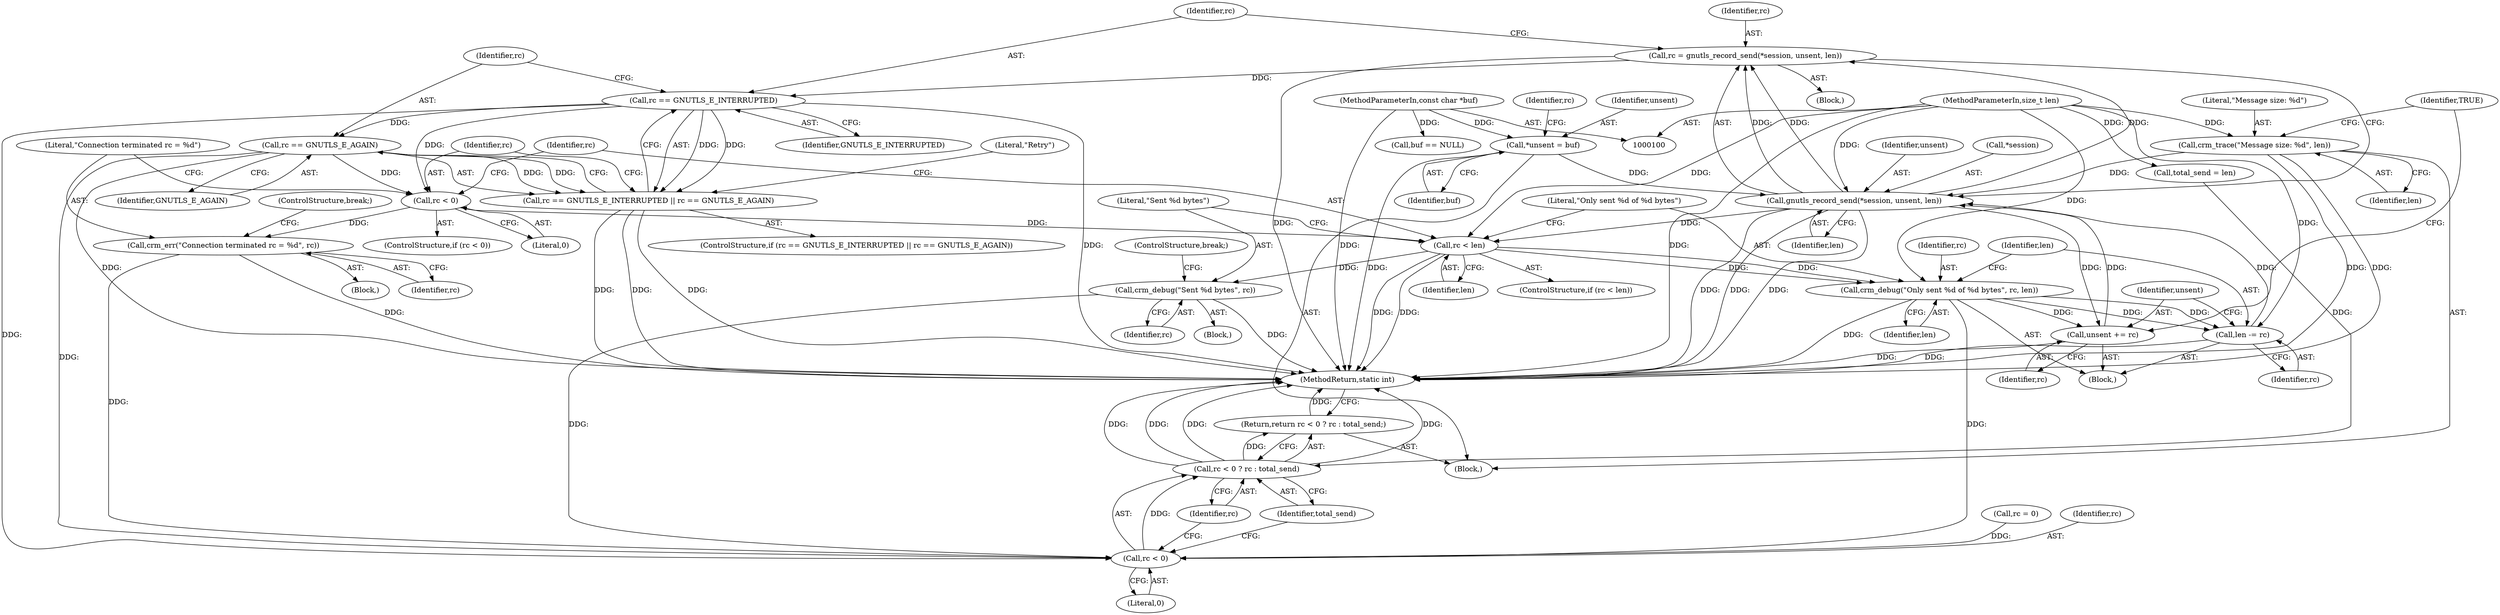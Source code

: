 digraph "0_pacemaker_564f7cc2a51dcd2f28ab12a13394f31be5aa3c93_15@API" {
"1000131" [label="(Call,rc = gnutls_record_send(*session, unsent, len))"];
"1000133" [label="(Call,gnutls_record_send(*session, unsent, len))"];
"1000106" [label="(Call,*unsent = buf)"];
"1000102" [label="(MethodParameterIn,const char *buf)"];
"1000172" [label="(Call,unsent += rc)"];
"1000165" [label="(Call,crm_debug(\"Only sent %d of %d bytes\", rc, len))"];
"1000161" [label="(Call,rc < len)"];
"1000151" [label="(Call,rc < 0)"];
"1000140" [label="(Call,rc == GNUTLS_E_INTERRUPTED)"];
"1000131" [label="(Call,rc = gnutls_record_send(*session, unsent, len))"];
"1000143" [label="(Call,rc == GNUTLS_E_AGAIN)"];
"1000103" [label="(MethodParameterIn,size_t len)"];
"1000125" [label="(Call,crm_trace(\"Message size: %d\", len))"];
"1000169" [label="(Call,len -= rc)"];
"1000139" [label="(Call,rc == GNUTLS_E_INTERRUPTED || rc == GNUTLS_E_AGAIN)"];
"1000155" [label="(Call,crm_err(\"Connection terminated rc = %d\", rc))"];
"1000183" [label="(Call,rc < 0)"];
"1000182" [label="(Call,rc < 0 ? rc : total_send)"];
"1000181" [label="(Return,return rc < 0 ? rc : total_send;)"];
"1000177" [label="(Call,crm_debug(\"Sent %d bytes\", rc))"];
"1000133" [label="(Call,gnutls_record_send(*session, unsent, len))"];
"1000104" [label="(Block,)"];
"1000140" [label="(Call,rc == GNUTLS_E_INTERRUPTED)"];
"1000125" [label="(Call,crm_trace(\"Message size: %d\", len))"];
"1000177" [label="(Call,crm_debug(\"Sent %d bytes\", rc))"];
"1000129" [label="(Identifier,TRUE)"];
"1000154" [label="(Block,)"];
"1000110" [label="(Call,rc = 0)"];
"1000148" [label="(Literal,\"Retry\")"];
"1000172" [label="(Call,unsent += rc)"];
"1000155" [label="(Call,crm_err(\"Connection terminated rc = %d\", rc))"];
"1000167" [label="(Identifier,rc)"];
"1000170" [label="(Identifier,len)"];
"1000102" [label="(MethodParameterIn,const char *buf)"];
"1000136" [label="(Identifier,unsent)"];
"1000181" [label="(Return,return rc < 0 ? rc : total_send;)"];
"1000139" [label="(Call,rc == GNUTLS_E_INTERRUPTED || rc == GNUTLS_E_AGAIN)"];
"1000142" [label="(Identifier,GNUTLS_E_INTERRUPTED)"];
"1000187" [label="(Identifier,total_send)"];
"1000138" [label="(ControlStructure,if (rc == GNUTLS_E_INTERRUPTED || rc == GNUTLS_E_AGAIN))"];
"1000103" [label="(MethodParameterIn,size_t len)"];
"1000145" [label="(Identifier,GNUTLS_E_AGAIN)"];
"1000130" [label="(Block,)"];
"1000127" [label="(Identifier,len)"];
"1000171" [label="(Identifier,rc)"];
"1000169" [label="(Call,len -= rc)"];
"1000179" [label="(Identifier,rc)"];
"1000174" [label="(Identifier,rc)"];
"1000188" [label="(MethodReturn,static int)"];
"1000183" [label="(Call,rc < 0)"];
"1000151" [label="(Call,rc < 0)"];
"1000144" [label="(Identifier,rc)"];
"1000152" [label="(Identifier,rc)"];
"1000122" [label="(Call,total_send = len)"];
"1000168" [label="(Identifier,len)"];
"1000153" [label="(Literal,0)"];
"1000132" [label="(Identifier,rc)"];
"1000156" [label="(Literal,\"Connection terminated rc = %d\")"];
"1000176" [label="(Block,)"];
"1000164" [label="(Block,)"];
"1000163" [label="(Identifier,len)"];
"1000186" [label="(Identifier,rc)"];
"1000160" [label="(ControlStructure,if (rc < len))"];
"1000173" [label="(Identifier,unsent)"];
"1000185" [label="(Literal,0)"];
"1000126" [label="(Literal,\"Message size: %d\")"];
"1000158" [label="(ControlStructure,break;)"];
"1000165" [label="(Call,crm_debug(\"Only sent %d of %d bytes\", rc, len))"];
"1000166" [label="(Literal,\"Only sent %d of %d bytes\")"];
"1000162" [label="(Identifier,rc)"];
"1000131" [label="(Call,rc = gnutls_record_send(*session, unsent, len))"];
"1000182" [label="(Call,rc < 0 ? rc : total_send)"];
"1000107" [label="(Identifier,unsent)"];
"1000178" [label="(Literal,\"Sent %d bytes\")"];
"1000111" [label="(Identifier,rc)"];
"1000150" [label="(ControlStructure,if (rc < 0))"];
"1000157" [label="(Identifier,rc)"];
"1000108" [label="(Identifier,buf)"];
"1000141" [label="(Identifier,rc)"];
"1000180" [label="(ControlStructure,break;)"];
"1000134" [label="(Call,*session)"];
"1000137" [label="(Identifier,len)"];
"1000161" [label="(Call,rc < len)"];
"1000106" [label="(Call,*unsent = buf)"];
"1000115" [label="(Call,buf == NULL)"];
"1000143" [label="(Call,rc == GNUTLS_E_AGAIN)"];
"1000184" [label="(Identifier,rc)"];
"1000131" -> "1000130"  [label="AST: "];
"1000131" -> "1000133"  [label="CFG: "];
"1000132" -> "1000131"  [label="AST: "];
"1000133" -> "1000131"  [label="AST: "];
"1000141" -> "1000131"  [label="CFG: "];
"1000131" -> "1000188"  [label="DDG: "];
"1000133" -> "1000131"  [label="DDG: "];
"1000133" -> "1000131"  [label="DDG: "];
"1000133" -> "1000131"  [label="DDG: "];
"1000131" -> "1000140"  [label="DDG: "];
"1000133" -> "1000137"  [label="CFG: "];
"1000134" -> "1000133"  [label="AST: "];
"1000136" -> "1000133"  [label="AST: "];
"1000137" -> "1000133"  [label="AST: "];
"1000133" -> "1000188"  [label="DDG: "];
"1000133" -> "1000188"  [label="DDG: "];
"1000133" -> "1000188"  [label="DDG: "];
"1000106" -> "1000133"  [label="DDG: "];
"1000172" -> "1000133"  [label="DDG: "];
"1000125" -> "1000133"  [label="DDG: "];
"1000169" -> "1000133"  [label="DDG: "];
"1000103" -> "1000133"  [label="DDG: "];
"1000133" -> "1000161"  [label="DDG: "];
"1000133" -> "1000172"  [label="DDG: "];
"1000106" -> "1000104"  [label="AST: "];
"1000106" -> "1000108"  [label="CFG: "];
"1000107" -> "1000106"  [label="AST: "];
"1000108" -> "1000106"  [label="AST: "];
"1000111" -> "1000106"  [label="CFG: "];
"1000106" -> "1000188"  [label="DDG: "];
"1000102" -> "1000106"  [label="DDG: "];
"1000102" -> "1000100"  [label="AST: "];
"1000102" -> "1000188"  [label="DDG: "];
"1000102" -> "1000115"  [label="DDG: "];
"1000172" -> "1000164"  [label="AST: "];
"1000172" -> "1000174"  [label="CFG: "];
"1000173" -> "1000172"  [label="AST: "];
"1000174" -> "1000172"  [label="AST: "];
"1000129" -> "1000172"  [label="CFG: "];
"1000172" -> "1000188"  [label="DDG: "];
"1000165" -> "1000172"  [label="DDG: "];
"1000165" -> "1000164"  [label="AST: "];
"1000165" -> "1000168"  [label="CFG: "];
"1000166" -> "1000165"  [label="AST: "];
"1000167" -> "1000165"  [label="AST: "];
"1000168" -> "1000165"  [label="AST: "];
"1000170" -> "1000165"  [label="CFG: "];
"1000165" -> "1000188"  [label="DDG: "];
"1000161" -> "1000165"  [label="DDG: "];
"1000161" -> "1000165"  [label="DDG: "];
"1000103" -> "1000165"  [label="DDG: "];
"1000165" -> "1000169"  [label="DDG: "];
"1000165" -> "1000169"  [label="DDG: "];
"1000165" -> "1000183"  [label="DDG: "];
"1000161" -> "1000160"  [label="AST: "];
"1000161" -> "1000163"  [label="CFG: "];
"1000162" -> "1000161"  [label="AST: "];
"1000163" -> "1000161"  [label="AST: "];
"1000166" -> "1000161"  [label="CFG: "];
"1000178" -> "1000161"  [label="CFG: "];
"1000161" -> "1000188"  [label="DDG: "];
"1000161" -> "1000188"  [label="DDG: "];
"1000151" -> "1000161"  [label="DDG: "];
"1000103" -> "1000161"  [label="DDG: "];
"1000161" -> "1000177"  [label="DDG: "];
"1000151" -> "1000150"  [label="AST: "];
"1000151" -> "1000153"  [label="CFG: "];
"1000152" -> "1000151"  [label="AST: "];
"1000153" -> "1000151"  [label="AST: "];
"1000156" -> "1000151"  [label="CFG: "];
"1000162" -> "1000151"  [label="CFG: "];
"1000140" -> "1000151"  [label="DDG: "];
"1000143" -> "1000151"  [label="DDG: "];
"1000151" -> "1000155"  [label="DDG: "];
"1000140" -> "1000139"  [label="AST: "];
"1000140" -> "1000142"  [label="CFG: "];
"1000141" -> "1000140"  [label="AST: "];
"1000142" -> "1000140"  [label="AST: "];
"1000144" -> "1000140"  [label="CFG: "];
"1000139" -> "1000140"  [label="CFG: "];
"1000140" -> "1000188"  [label="DDG: "];
"1000140" -> "1000139"  [label="DDG: "];
"1000140" -> "1000139"  [label="DDG: "];
"1000140" -> "1000143"  [label="DDG: "];
"1000140" -> "1000183"  [label="DDG: "];
"1000143" -> "1000139"  [label="AST: "];
"1000143" -> "1000145"  [label="CFG: "];
"1000144" -> "1000143"  [label="AST: "];
"1000145" -> "1000143"  [label="AST: "];
"1000139" -> "1000143"  [label="CFG: "];
"1000143" -> "1000188"  [label="DDG: "];
"1000143" -> "1000139"  [label="DDG: "];
"1000143" -> "1000139"  [label="DDG: "];
"1000143" -> "1000183"  [label="DDG: "];
"1000103" -> "1000100"  [label="AST: "];
"1000103" -> "1000188"  [label="DDG: "];
"1000103" -> "1000122"  [label="DDG: "];
"1000103" -> "1000125"  [label="DDG: "];
"1000103" -> "1000169"  [label="DDG: "];
"1000125" -> "1000104"  [label="AST: "];
"1000125" -> "1000127"  [label="CFG: "];
"1000126" -> "1000125"  [label="AST: "];
"1000127" -> "1000125"  [label="AST: "];
"1000129" -> "1000125"  [label="CFG: "];
"1000125" -> "1000188"  [label="DDG: "];
"1000125" -> "1000188"  [label="DDG: "];
"1000169" -> "1000164"  [label="AST: "];
"1000169" -> "1000171"  [label="CFG: "];
"1000170" -> "1000169"  [label="AST: "];
"1000171" -> "1000169"  [label="AST: "];
"1000173" -> "1000169"  [label="CFG: "];
"1000169" -> "1000188"  [label="DDG: "];
"1000139" -> "1000138"  [label="AST: "];
"1000148" -> "1000139"  [label="CFG: "];
"1000152" -> "1000139"  [label="CFG: "];
"1000139" -> "1000188"  [label="DDG: "];
"1000139" -> "1000188"  [label="DDG: "];
"1000139" -> "1000188"  [label="DDG: "];
"1000155" -> "1000154"  [label="AST: "];
"1000155" -> "1000157"  [label="CFG: "];
"1000156" -> "1000155"  [label="AST: "];
"1000157" -> "1000155"  [label="AST: "];
"1000158" -> "1000155"  [label="CFG: "];
"1000155" -> "1000188"  [label="DDG: "];
"1000155" -> "1000183"  [label="DDG: "];
"1000183" -> "1000182"  [label="AST: "];
"1000183" -> "1000185"  [label="CFG: "];
"1000184" -> "1000183"  [label="AST: "];
"1000185" -> "1000183"  [label="AST: "];
"1000186" -> "1000183"  [label="CFG: "];
"1000187" -> "1000183"  [label="CFG: "];
"1000183" -> "1000182"  [label="DDG: "];
"1000177" -> "1000183"  [label="DDG: "];
"1000110" -> "1000183"  [label="DDG: "];
"1000182" -> "1000181"  [label="AST: "];
"1000182" -> "1000186"  [label="CFG: "];
"1000182" -> "1000187"  [label="CFG: "];
"1000186" -> "1000182"  [label="AST: "];
"1000187" -> "1000182"  [label="AST: "];
"1000181" -> "1000182"  [label="CFG: "];
"1000182" -> "1000188"  [label="DDG: "];
"1000182" -> "1000188"  [label="DDG: "];
"1000182" -> "1000188"  [label="DDG: "];
"1000182" -> "1000188"  [label="DDG: "];
"1000182" -> "1000181"  [label="DDG: "];
"1000122" -> "1000182"  [label="DDG: "];
"1000181" -> "1000104"  [label="AST: "];
"1000188" -> "1000181"  [label="CFG: "];
"1000181" -> "1000188"  [label="DDG: "];
"1000177" -> "1000176"  [label="AST: "];
"1000177" -> "1000179"  [label="CFG: "];
"1000178" -> "1000177"  [label="AST: "];
"1000179" -> "1000177"  [label="AST: "];
"1000180" -> "1000177"  [label="CFG: "];
"1000177" -> "1000188"  [label="DDG: "];
}
